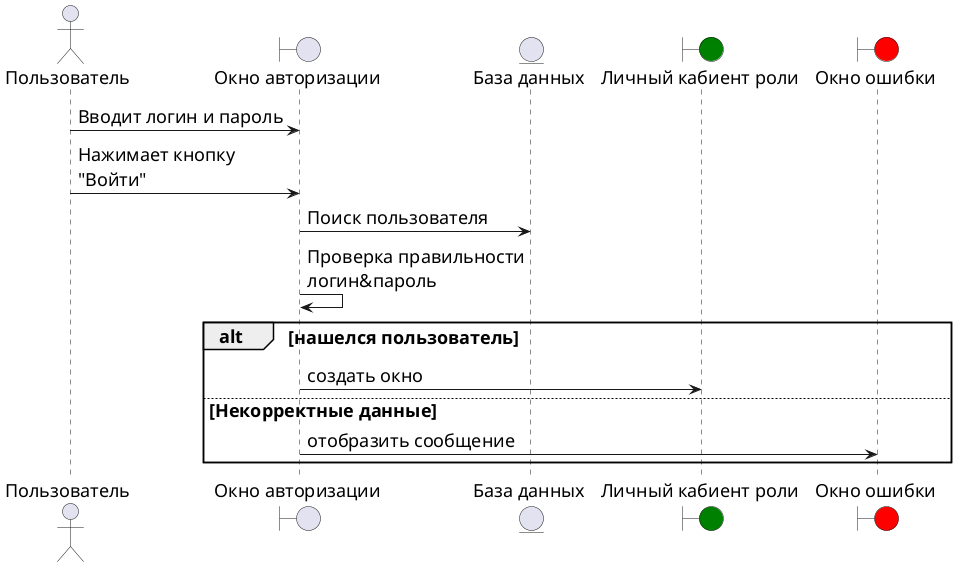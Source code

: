 @startuml auth_sequence

skinparam defaultFontSize 18

actor "Пользователь" as user

boundary "Окно авторизации" as auth_screen

entity "База данных" as db

boundary "Личный кабиент роли" as cabinet_screen #green
boundary "Окно ошибки" as error_screen #red

user -> auth_screen : Вводит логин и пароль
user -> auth_screen : Нажимает кнопку\n"Войти"
auth_screen -> db : Поиск пользователя
auth_screen -> auth_screen : Проверка правильности\nлогин&пароль
alt нашелся пользователь
  auth_screen -> cabinet_screen : создать окно
else Некорректные данные
    auth_screen -> error_screen : отобразить сообщение
end

@enduml